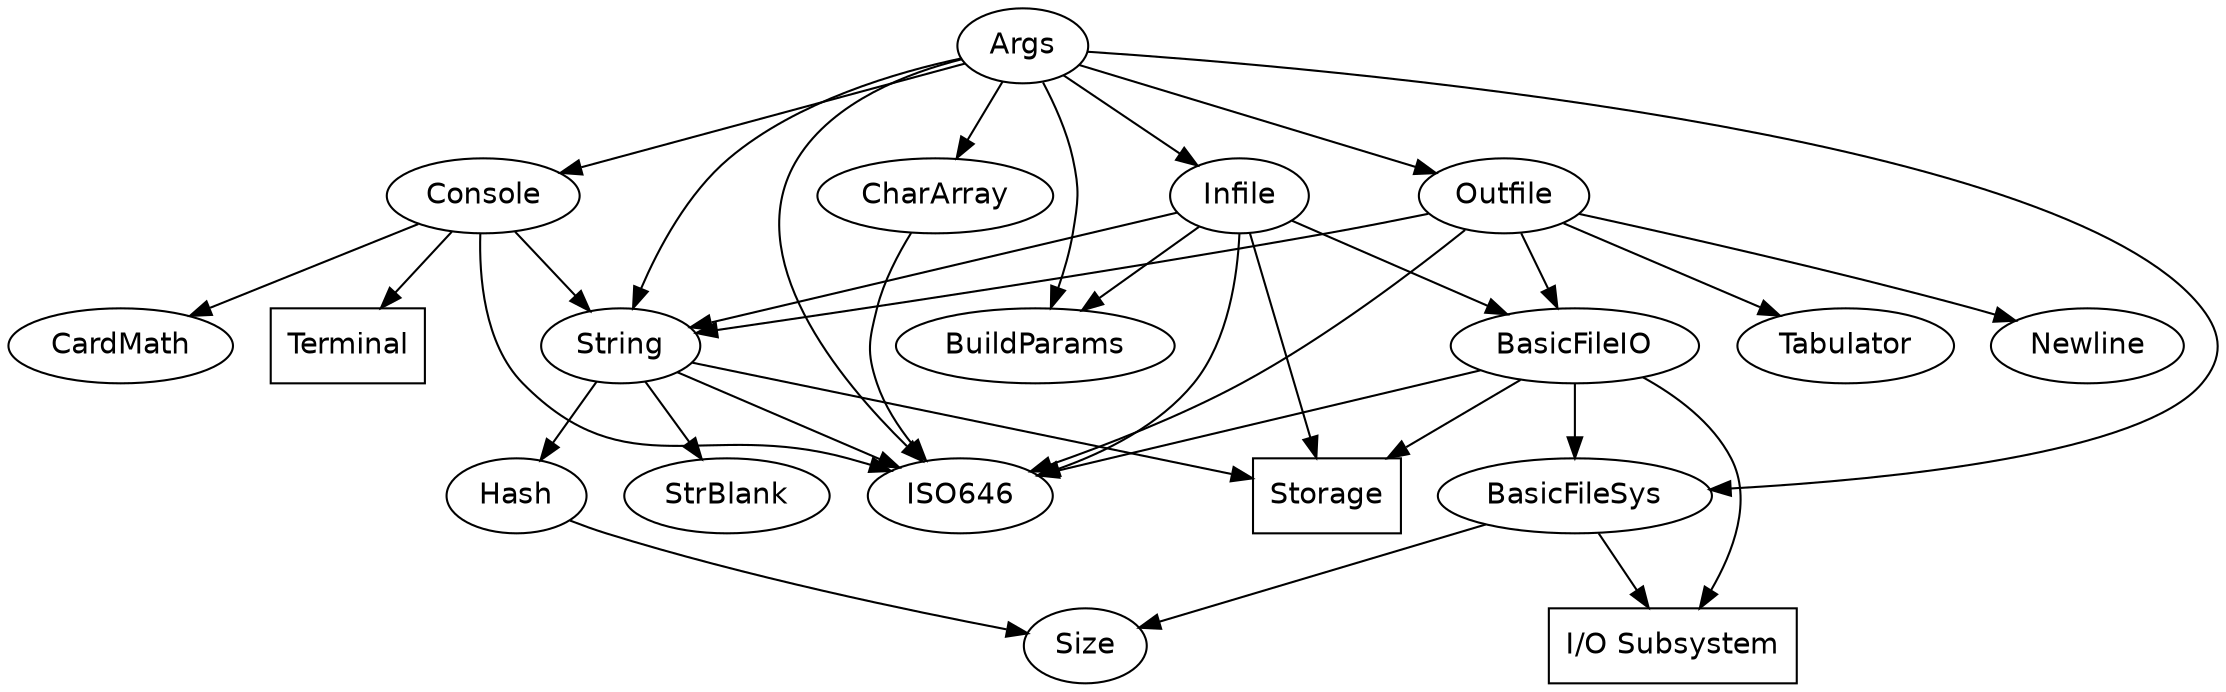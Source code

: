 digraph ArgsImports {
  node [fontname=helvetica];
  
  Args -> {
    BuildParams CharArray Console BasicFileSys Infile ISO646 Outfile String
  };
  
  BuildParams; /* no dependencies */
  
  CharArray -> {
    ISO646
  };
  
  ISO646; /* no dependencies */
  
  Console -> {
    CardMath ISO646 String Terminal
  };
  
  CardMath; /* no dependencies */
  
  String -> {
    Hash ISO646 Storage StrBlank
  };
  
  Hash -> {
    Size
  };
  
  Size; /* no dependencies */
  
  Storage [shape=box]; /* stdlib */
  
  StrBlank; /* no dependencies */  
  
  Terminal [shape=box]; /* stdlib */
  
  BasicFileSys -> {
    Size IOSubsystem
  };
    
  IOSubsystem [label="I/O Subsystem";shape=box];
  
  Infile -> {
    BasicFileIO BuildParams ISO646 Storage String
  };
  
  BasicFileIO -> {
    BasicFileSys IOSubsystem ISO646 Storage
  };
    
  Storage [shape=box]; /* stdlib */
  
  Outfile -> {
    BasicFileIO ISO646 Newline String Tabulator
  };
  
  Newline; /* no dependencies */  
  
  Tabulator; /* no dependencies */  
  
} /* Args */